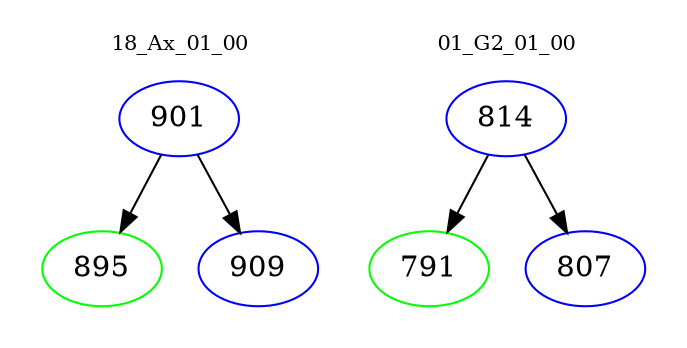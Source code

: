 digraph{
subgraph cluster_0 {
color = white
label = "18_Ax_01_00";
fontsize=10;
T0_901 [label="901", color="blue"]
T0_901 -> T0_895 [color="black"]
T0_895 [label="895", color="green"]
T0_901 -> T0_909 [color="black"]
T0_909 [label="909", color="blue"]
}
subgraph cluster_1 {
color = white
label = "01_G2_01_00";
fontsize=10;
T1_814 [label="814", color="blue"]
T1_814 -> T1_791 [color="black"]
T1_791 [label="791", color="green"]
T1_814 -> T1_807 [color="black"]
T1_807 [label="807", color="blue"]
}
}
